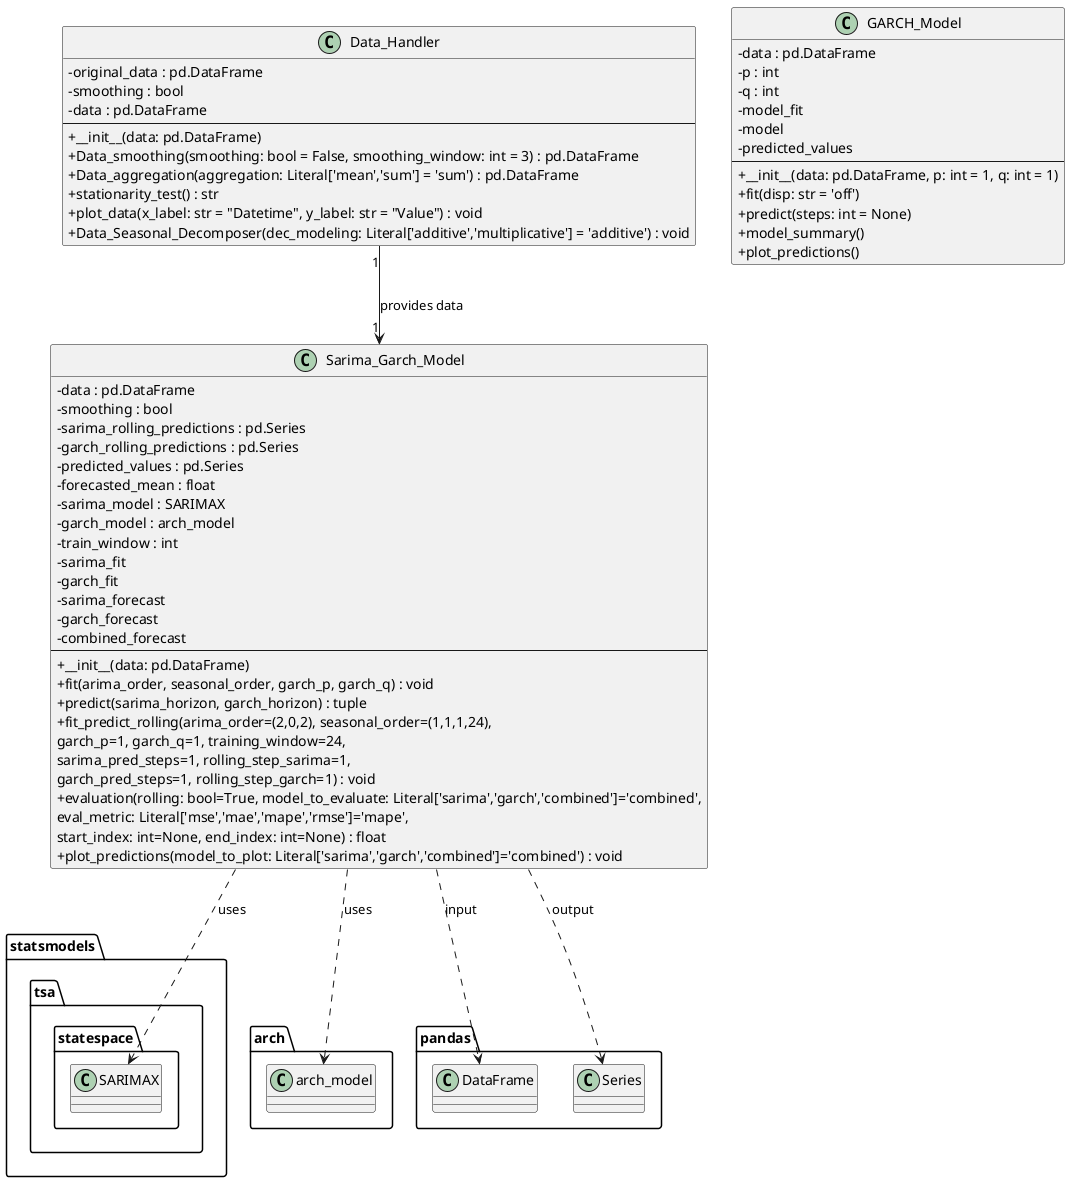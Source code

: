 @startuml
skinparam classAttributeIconSize 0

class Data_Handler {
    - original_data : pd.DataFrame
    - smoothing : bool
    - data : pd.DataFrame
    --
    + __init__(data: pd.DataFrame)
    + Data_smoothing(smoothing: bool = False, smoothing_window: int = 3) : pd.DataFrame
    + Data_aggregation(aggregation: Literal['mean','sum'] = 'sum') : pd.DataFrame
    + stationarity_test() : str
    + plot_data(x_label: str = "Datetime", y_label: str = "Value") : void
    + Data_Seasonal_Decomposer(dec_modeling: Literal['additive','multiplicative'] = 'additive') : void
}

class Sarima_Garch_Model {
    - data : pd.DataFrame
    - smoothing : bool
    - sarima_rolling_predictions : pd.Series
    - garch_rolling_predictions : pd.Series
    - predicted_values : pd.Series
    - forecasted_mean : float
    - sarima_model : SARIMAX
    - garch_model : arch_model
    - train_window : int
    - sarima_fit
    - garch_fit
    - sarima_forecast
    - garch_forecast
    - combined_forecast
    --
    + __init__(data: pd.DataFrame)
    + fit(arima_order, seasonal_order, garch_p, garch_q) : void
    + predict(sarima_horizon, garch_horizon) : tuple
    + fit_predict_rolling(arima_order=(2,0,2), seasonal_order=(1,1,1,24),
                         garch_p=1, garch_q=1, training_window=24,
                         sarima_pred_steps=1, rolling_step_sarima=1,
                         garch_pred_steps=1, rolling_step_garch=1) : void
    + evaluation(rolling: bool=True, model_to_evaluate: Literal['sarima','garch','combined']='combined',
                 eval_metric: Literal['mse','mae','mape','rmse']='mape',
                 start_index: int=None, end_index: int=None) : float
    + plot_predictions(model_to_plot: Literal['sarima','garch','combined']='combined') : void
}


class GARCH_Model {
    - data : pd.DataFrame
    - p : int
    - q : int
    - model_fit
    - model
    - predicted_values
    --
    + __init__(data: pd.DataFrame, p: int = 1, q: int = 1)
    + fit(disp: str = 'off')
    + predict(steps: int = None)
    + model_summary()
    + plot_predictions()
}


package "statsmodels.tsa.statespace" {
    class SARIMAX
}

package "arch" {
    class arch_model
}

package "pandas" {
    class DataFrame
    class Series
}

Data_Handler "1" --> "1" Sarima_Garch_Model : provides data
Sarima_Garch_Model ..> SARIMAX : uses
Sarima_Garch_Model ..> arch_model : uses
Sarima_Garch_Model ..> DataFrame : input
Sarima_Garch_Model ..> Series : output
@enduml
